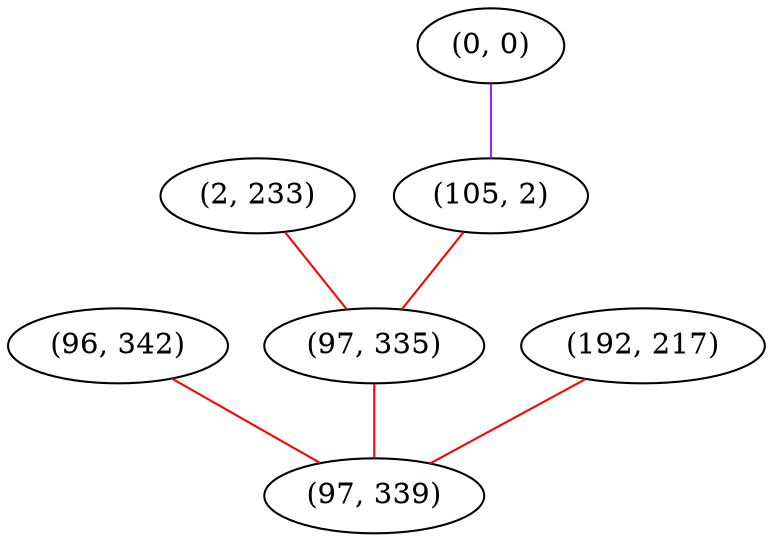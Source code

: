 graph "" {
"(96, 342)";
"(0, 0)";
"(2, 233)";
"(105, 2)";
"(97, 335)";
"(192, 217)";
"(97, 339)";
"(96, 342)" -- "(97, 339)"  [color=red, key=0, weight=1];
"(0, 0)" -- "(105, 2)"  [color=purple, key=0, weight=4];
"(2, 233)" -- "(97, 335)"  [color=red, key=0, weight=1];
"(105, 2)" -- "(97, 335)"  [color=red, key=0, weight=1];
"(97, 335)" -- "(97, 339)"  [color=red, key=0, weight=1];
"(192, 217)" -- "(97, 339)"  [color=red, key=0, weight=1];
}

